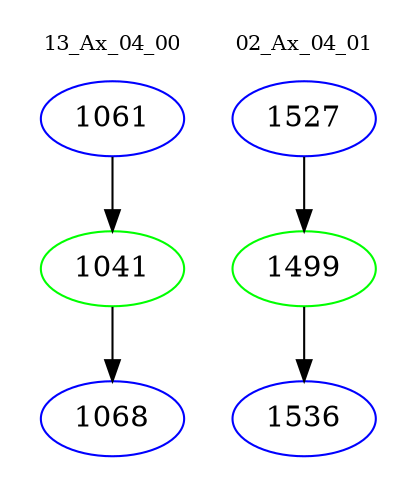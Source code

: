 digraph{
subgraph cluster_0 {
color = white
label = "13_Ax_04_00";
fontsize=10;
T0_1061 [label="1061", color="blue"]
T0_1061 -> T0_1041 [color="black"]
T0_1041 [label="1041", color="green"]
T0_1041 -> T0_1068 [color="black"]
T0_1068 [label="1068", color="blue"]
}
subgraph cluster_1 {
color = white
label = "02_Ax_04_01";
fontsize=10;
T1_1527 [label="1527", color="blue"]
T1_1527 -> T1_1499 [color="black"]
T1_1499 [label="1499", color="green"]
T1_1499 -> T1_1536 [color="black"]
T1_1536 [label="1536", color="blue"]
}
}
